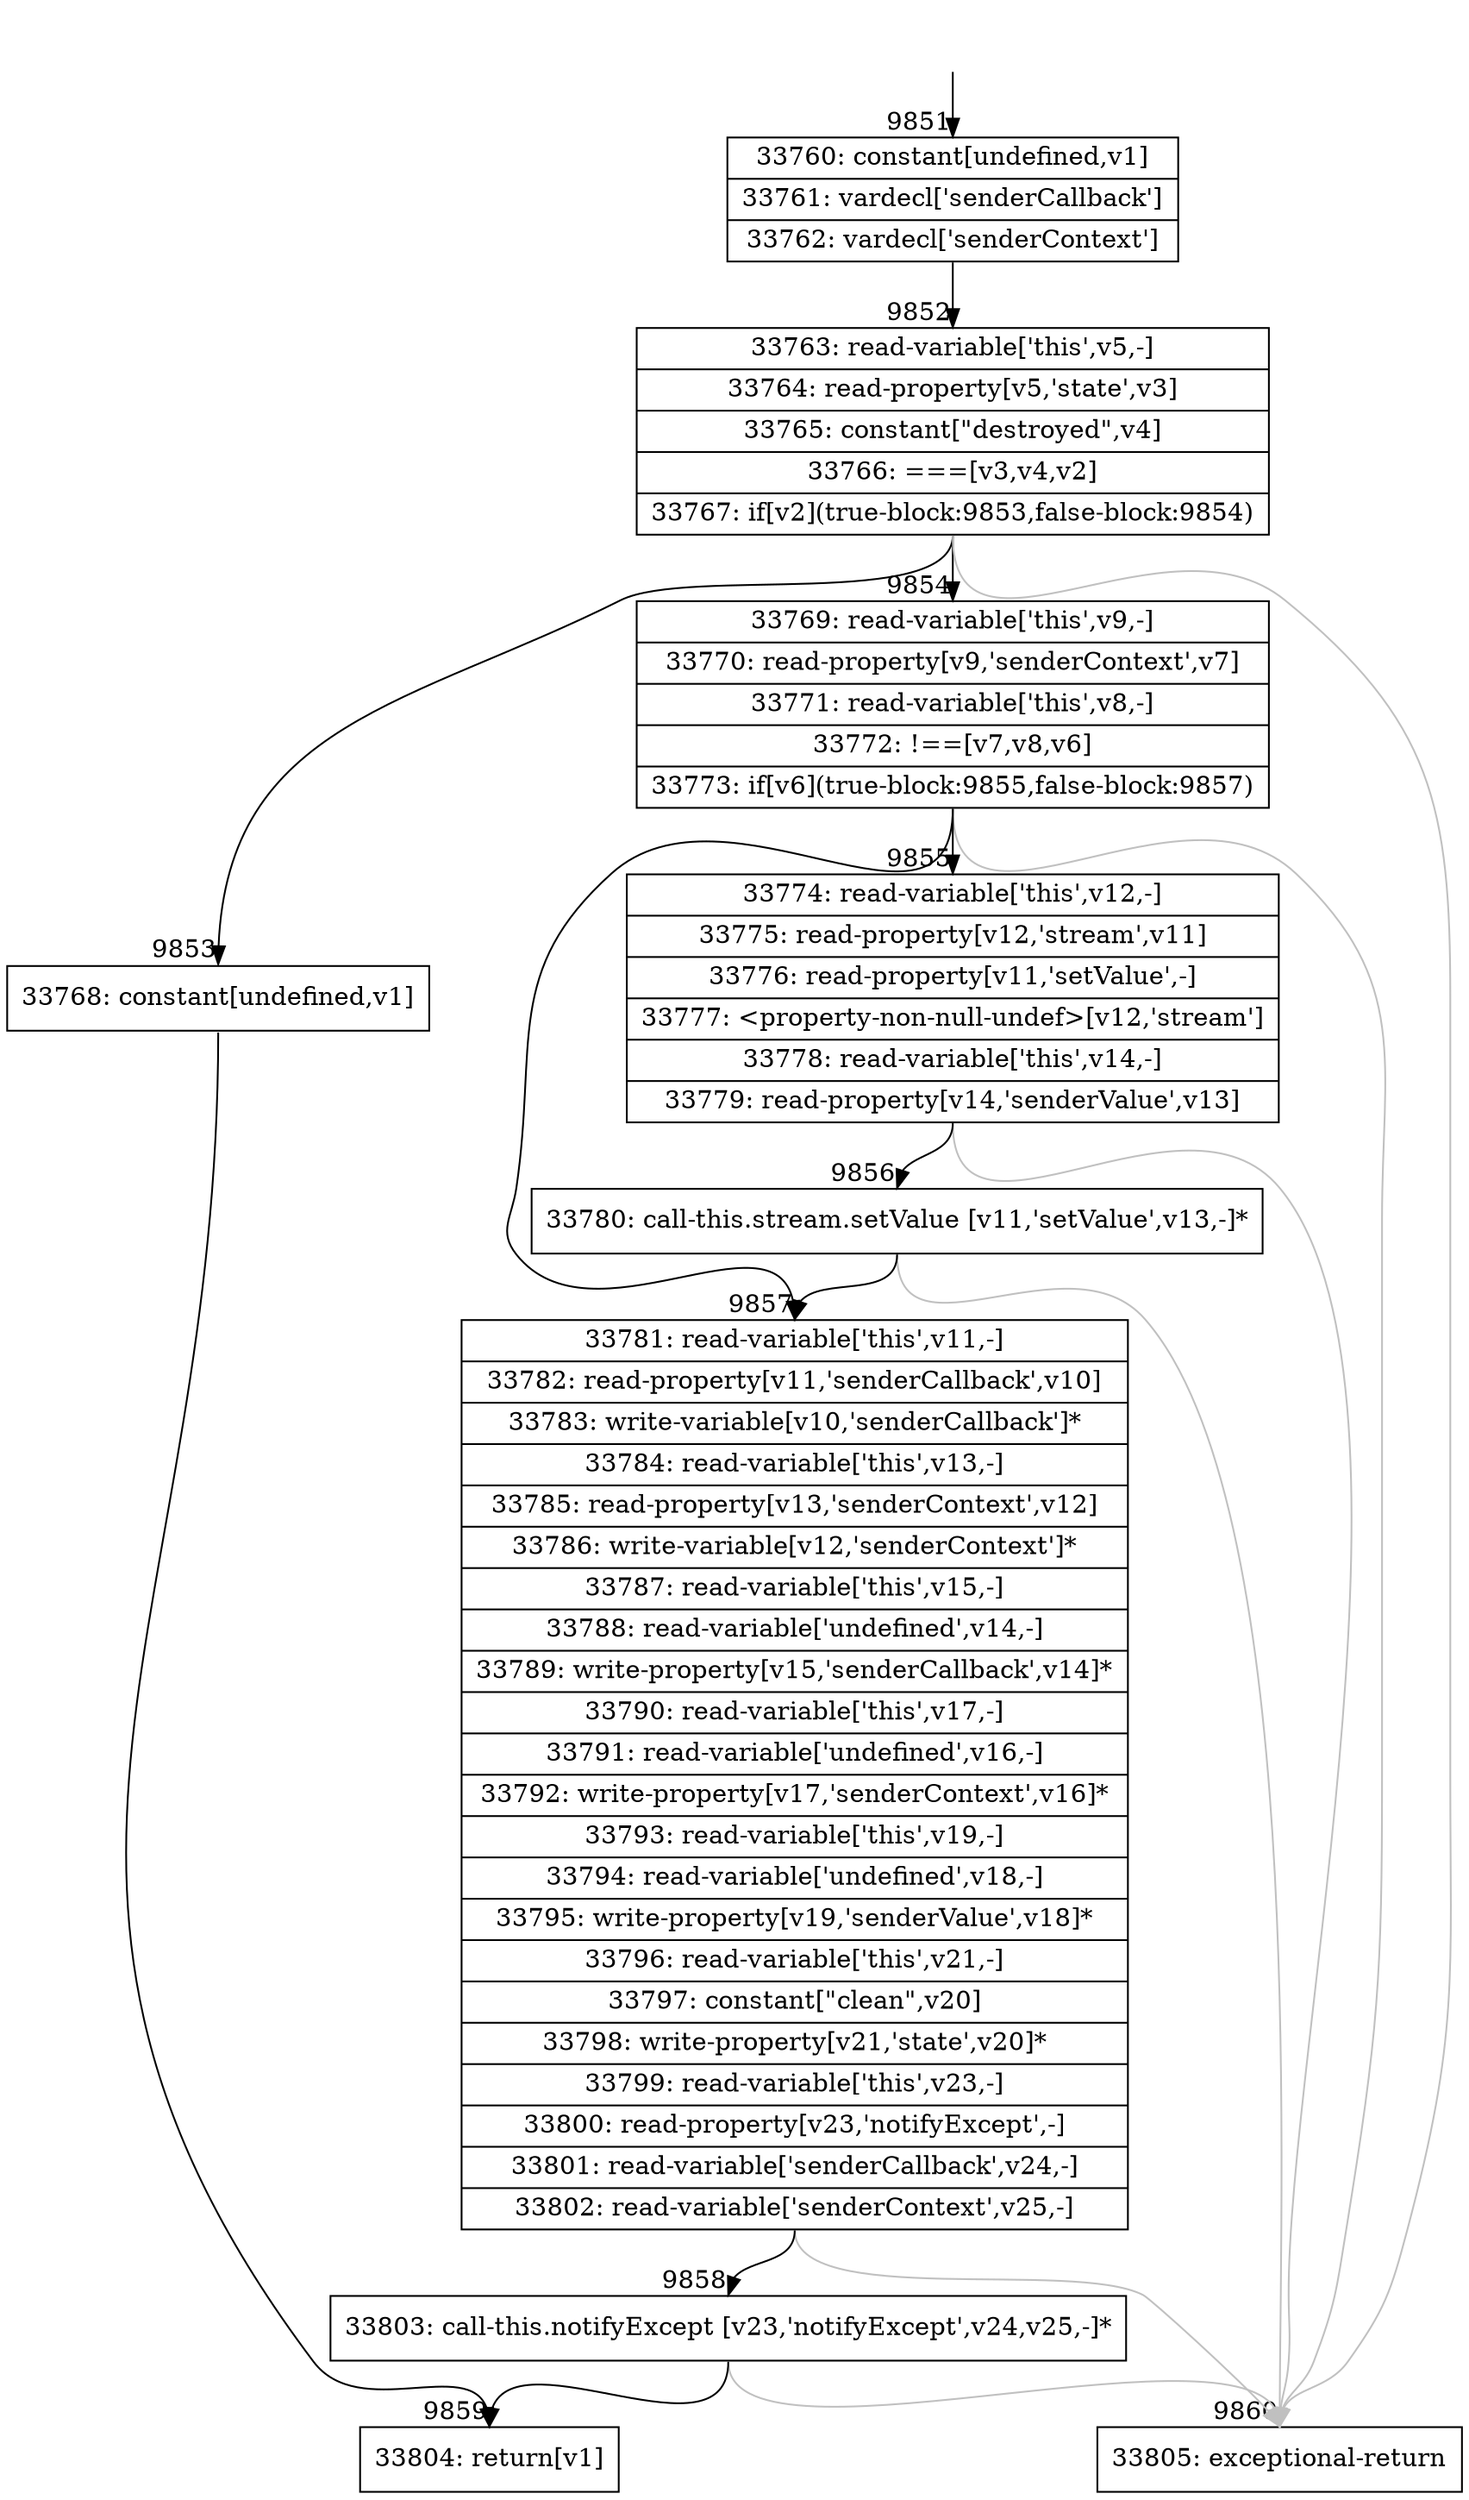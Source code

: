 digraph {
rankdir="TD"
BB_entry842[shape=none,label=""];
BB_entry842 -> BB9851 [tailport=s, headport=n, headlabel="    9851"]
BB9851 [shape=record label="{33760: constant[undefined,v1]|33761: vardecl['senderCallback']|33762: vardecl['senderContext']}" ] 
BB9851 -> BB9852 [tailport=s, headport=n, headlabel="      9852"]
BB9852 [shape=record label="{33763: read-variable['this',v5,-]|33764: read-property[v5,'state',v3]|33765: constant[\"destroyed\",v4]|33766: ===[v3,v4,v2]|33767: if[v2](true-block:9853,false-block:9854)}" ] 
BB9852 -> BB9853 [tailport=s, headport=n, headlabel="      9853"]
BB9852 -> BB9854 [tailport=s, headport=n, headlabel="      9854"]
BB9852 -> BB9860 [tailport=s, headport=n, color=gray, headlabel="      9860"]
BB9853 [shape=record label="{33768: constant[undefined,v1]}" ] 
BB9853 -> BB9859 [tailport=s, headport=n, headlabel="      9859"]
BB9854 [shape=record label="{33769: read-variable['this',v9,-]|33770: read-property[v9,'senderContext',v7]|33771: read-variable['this',v8,-]|33772: !==[v7,v8,v6]|33773: if[v6](true-block:9855,false-block:9857)}" ] 
BB9854 -> BB9855 [tailport=s, headport=n, headlabel="      9855"]
BB9854 -> BB9857 [tailport=s, headport=n, headlabel="      9857"]
BB9854 -> BB9860 [tailport=s, headport=n, color=gray]
BB9855 [shape=record label="{33774: read-variable['this',v12,-]|33775: read-property[v12,'stream',v11]|33776: read-property[v11,'setValue',-]|33777: \<property-non-null-undef\>[v12,'stream']|33778: read-variable['this',v14,-]|33779: read-property[v14,'senderValue',v13]}" ] 
BB9855 -> BB9856 [tailport=s, headport=n, headlabel="      9856"]
BB9855 -> BB9860 [tailport=s, headport=n, color=gray]
BB9856 [shape=record label="{33780: call-this.stream.setValue [v11,'setValue',v13,-]*}" ] 
BB9856 -> BB9857 [tailport=s, headport=n]
BB9856 -> BB9860 [tailport=s, headport=n, color=gray]
BB9857 [shape=record label="{33781: read-variable['this',v11,-]|33782: read-property[v11,'senderCallback',v10]|33783: write-variable[v10,'senderCallback']*|33784: read-variable['this',v13,-]|33785: read-property[v13,'senderContext',v12]|33786: write-variable[v12,'senderContext']*|33787: read-variable['this',v15,-]|33788: read-variable['undefined',v14,-]|33789: write-property[v15,'senderCallback',v14]*|33790: read-variable['this',v17,-]|33791: read-variable['undefined',v16,-]|33792: write-property[v17,'senderContext',v16]*|33793: read-variable['this',v19,-]|33794: read-variable['undefined',v18,-]|33795: write-property[v19,'senderValue',v18]*|33796: read-variable['this',v21,-]|33797: constant[\"clean\",v20]|33798: write-property[v21,'state',v20]*|33799: read-variable['this',v23,-]|33800: read-property[v23,'notifyExcept',-]|33801: read-variable['senderCallback',v24,-]|33802: read-variable['senderContext',v25,-]}" ] 
BB9857 -> BB9858 [tailport=s, headport=n, headlabel="      9858"]
BB9857 -> BB9860 [tailport=s, headport=n, color=gray]
BB9858 [shape=record label="{33803: call-this.notifyExcept [v23,'notifyExcept',v24,v25,-]*}" ] 
BB9858 -> BB9859 [tailport=s, headport=n]
BB9858 -> BB9860 [tailport=s, headport=n, color=gray]
BB9859 [shape=record label="{33804: return[v1]}" ] 
BB9860 [shape=record label="{33805: exceptional-return}" ] 
//#$~ 17626
}
